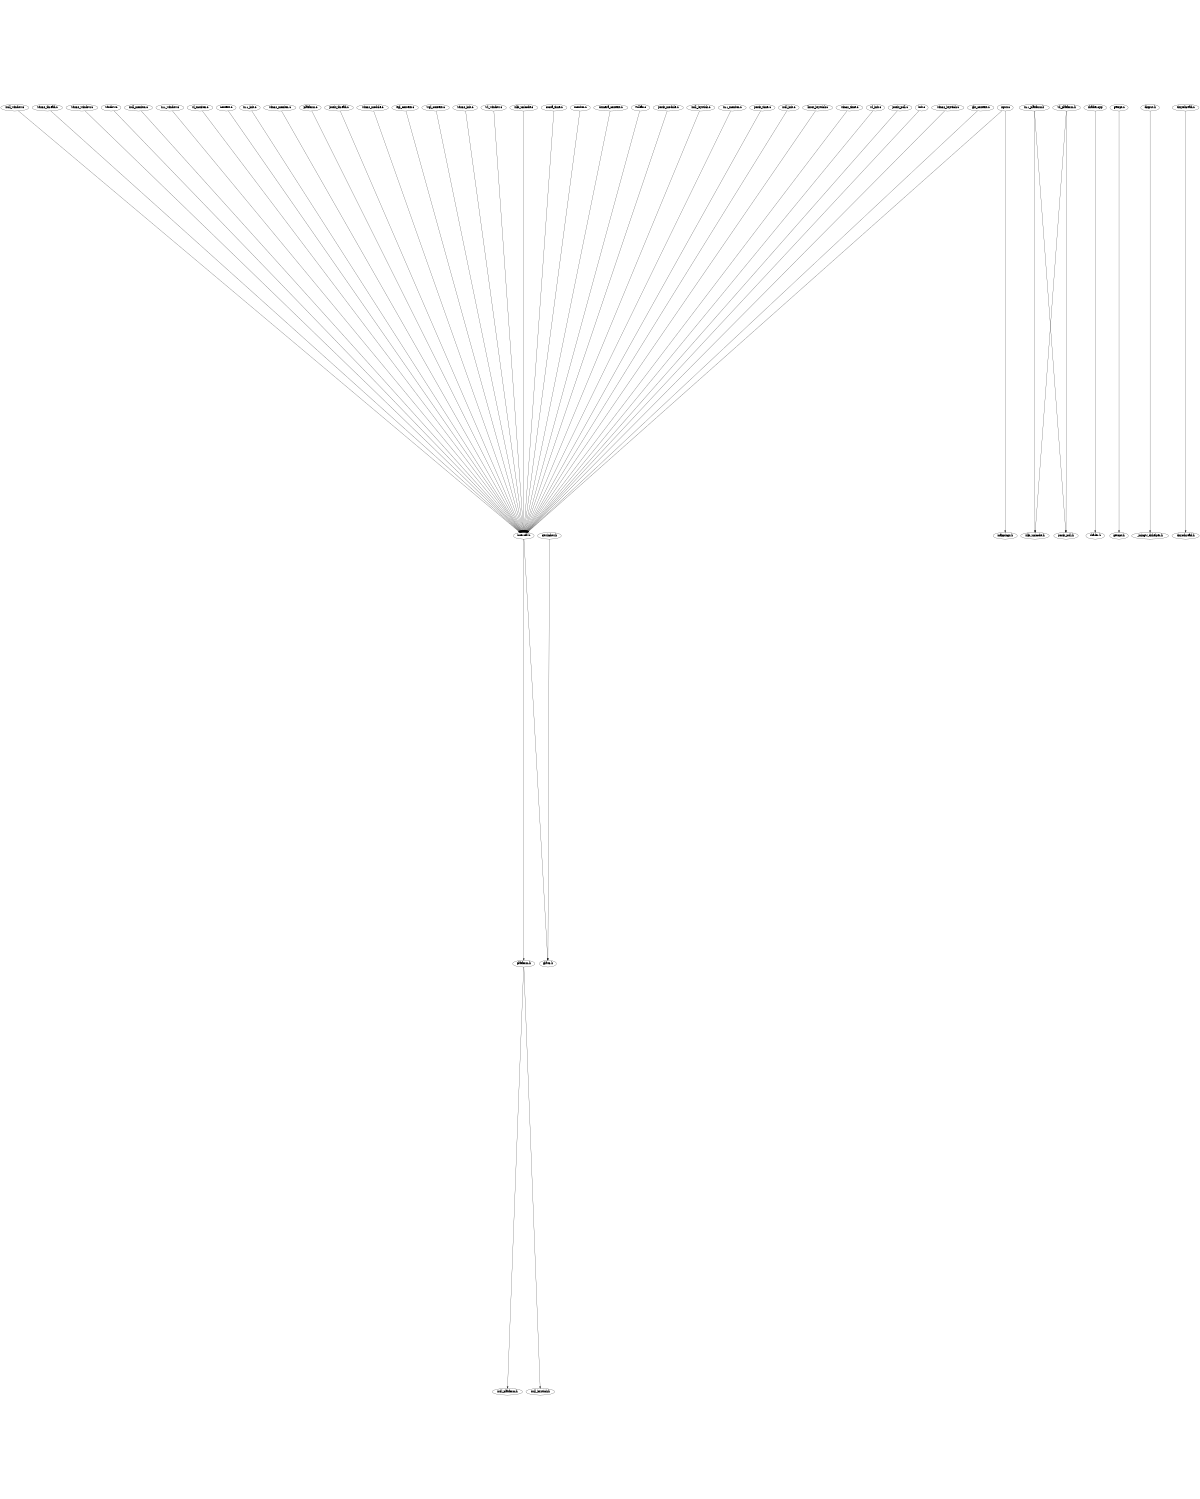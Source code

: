digraph "source tree" {
    overlap=scale;
    size="8,10";
    ratio="fill";
    fontsize="16";
    fontname="Helvetica";
	clusterrank="local";
	"null_window.c" -> "internal.h"
	"input.c" -> "internal.h"
	"win32_thread.c" -> "internal.h"
	"win32_window.c" -> "internal.h"
	"window.c" -> "internal.h"
	"null_monitor.c" -> "internal.h"
	"x11_window.c" -> "internal.h"
	"internal.h" -> "platform.h"
	"wl_monitor.c" -> "internal.h"
	"x11_platform.h" -> "xkb_unicode.h"
	"context.c" -> "internal.h"
	"x11_init.c" -> "internal.h"
	"win32_monitor.c" -> "internal.h"
	"qtwindow.h" -> "glfw3.h"
	"platform.c" -> "internal.h"
	"posix_thread.c" -> "internal.h"
	"x11_platform.h" -> "posix_poll.h"
	"win32_module.c" -> "internal.h"
	"egl_context.c" -> "internal.h"
	"wgl_context.c" -> "internal.h"
	"win32_init.c" -> "internal.h"
	"wl_platform.h" -> "posix_poll.h"
	"wl_window.c" -> "internal.h"
	"input.c" -> "mappings.h"
	"shader.cpp" -> "shader.h"
	"xkb_unicode.c" -> "internal.h"
	"cocoa_time.c" -> "internal.h"
	"monitor.c" -> "internal.h"
	"osmesa_context.c" -> "internal.h"
	"internal.h" -> "glfw3.h"
	"vulkan.c" -> "internal.h"
	"posix_module.c" -> "internal.h"
	"null_joystick.c" -> "internal.h"
	"x11_monitor.c" -> "internal.h"
	"wl_platform.h" -> "xkb_unicode.h"
	"posix_time.c" -> "internal.h"
	"null_init.c" -> "internal.h"
	"linux_joystick.c" -> "internal.h"
	"win32_time.c" -> "internal.h"
	"wl_init.c" -> "internal.h"
	"getopt.c" -> "getopt.h"
	"platform.h" -> "null_platform.h"
	"platform.h" -> "null_joystick.h"
	"posix_poll.c" -> "internal.h"
	"init.c" -> "internal.h"
	"dinput.h" -> "_mingw_dxhelper.h"
	"win32_joystick.c" -> "internal.h"
	"glx_context.c" -> "internal.h"
	"tinycthread.c" -> "tinycthread.h"
}
